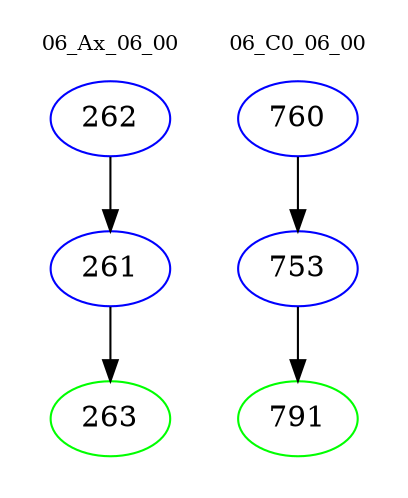 digraph{
subgraph cluster_0 {
color = white
label = "06_Ax_06_00";
fontsize=10;
T0_262 [label="262", color="blue"]
T0_262 -> T0_261 [color="black"]
T0_261 [label="261", color="blue"]
T0_261 -> T0_263 [color="black"]
T0_263 [label="263", color="green"]
}
subgraph cluster_1 {
color = white
label = "06_C0_06_00";
fontsize=10;
T1_760 [label="760", color="blue"]
T1_760 -> T1_753 [color="black"]
T1_753 [label="753", color="blue"]
T1_753 -> T1_791 [color="black"]
T1_791 [label="791", color="green"]
}
}
